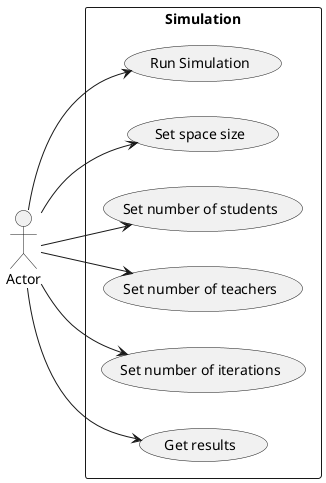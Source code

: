 @startuml
'https://plantuml.com/use-case-diagram

left to right direction
actor Actor
rectangle Simulation {
  usecase "Run Simulation" as UC1
  usecase "Set space size" as UC2
  usecase "Set number of students" as UC3
  usecase "Set number of teachers" as UC6
  usecase "Set number of iterations" as UC4
  usecase "Get results" as UC5
}
Actor --> UC1
Actor --> UC2
Actor --> UC3
Actor --> UC6
Actor --> UC4
Actor --> UC5
@enduml